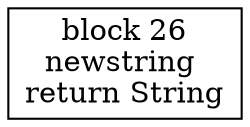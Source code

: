digraph "String.concat(String)String" {
size = "11,7.5";
codeblock_26 [ shape = box, label = "block 26\nnewstring \nreturn String"];
}